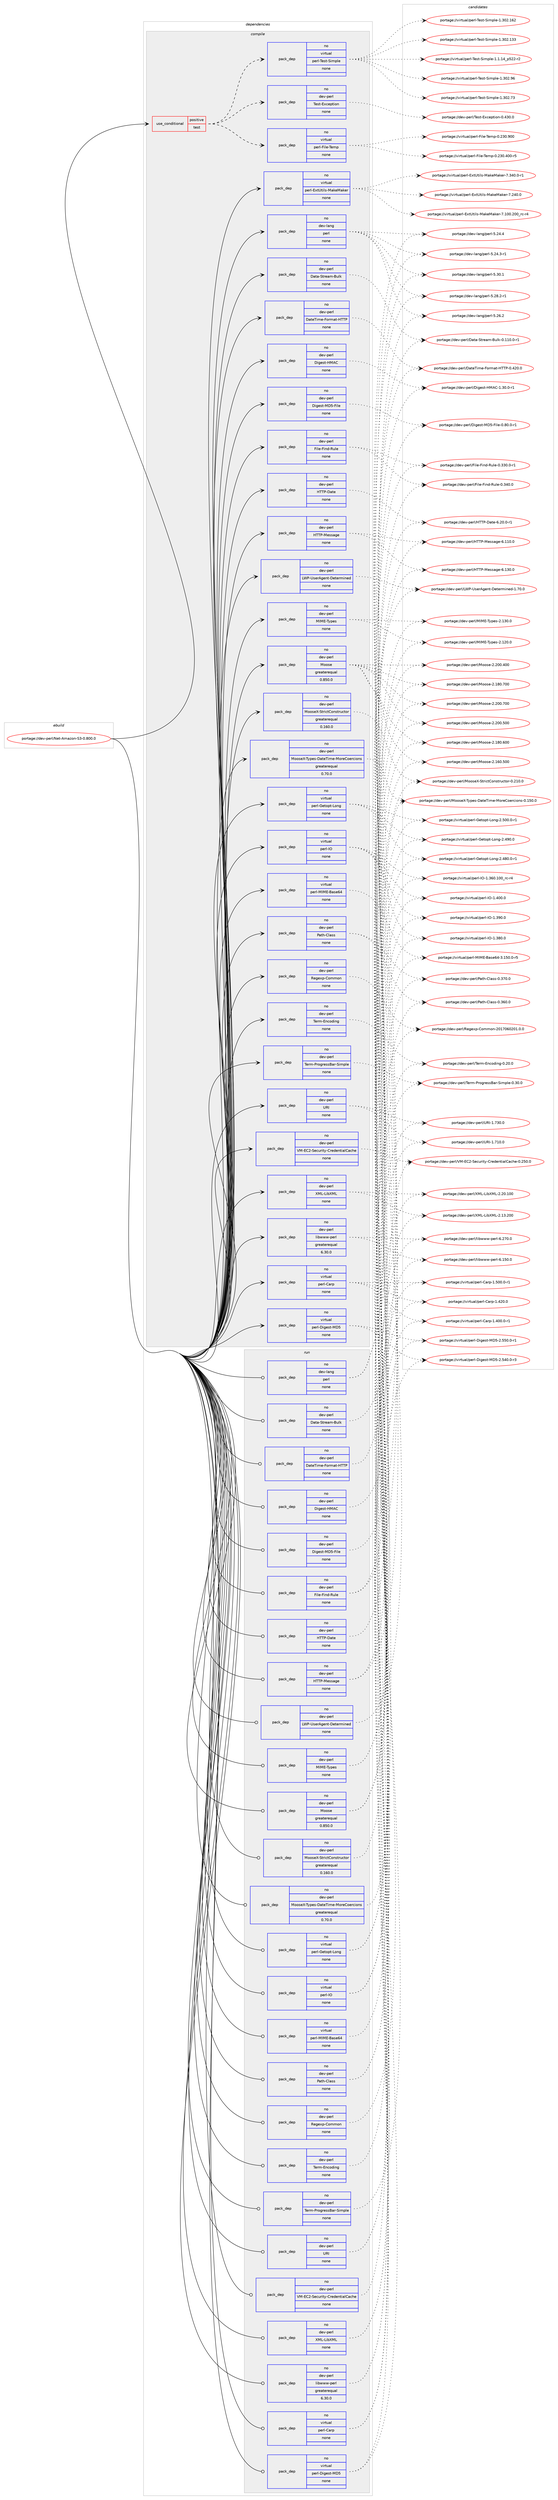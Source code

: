 digraph prolog {

# *************
# Graph options
# *************

newrank=true;
concentrate=true;
compound=true;
graph [rankdir=LR,fontname=Helvetica,fontsize=10,ranksep=1.5];#, ranksep=2.5, nodesep=0.2];
edge  [arrowhead=vee];
node  [fontname=Helvetica,fontsize=10];

# **********
# The ebuild
# **********

subgraph cluster_leftcol {
color=gray;
rank=same;
label=<<i>ebuild</i>>;
id [label="portage://dev-perl/Net-Amazon-S3-0.800.0", color=red, width=4, href="../dev-perl/Net-Amazon-S3-0.800.0.svg"];
}

# ****************
# The dependencies
# ****************

subgraph cluster_midcol {
color=gray;
label=<<i>dependencies</i>>;
subgraph cluster_compile {
fillcolor="#eeeeee";
style=filled;
label=<<i>compile</i>>;
subgraph cond121804 {
dependency486829 [label=<<TABLE BORDER="0" CELLBORDER="1" CELLSPACING="0" CELLPADDING="4"><TR><TD ROWSPAN="3" CELLPADDING="10">use_conditional</TD></TR><TR><TD>positive</TD></TR><TR><TD>test</TD></TR></TABLE>>, shape=none, color=red];
subgraph pack359947 {
dependency486830 [label=<<TABLE BORDER="0" CELLBORDER="1" CELLSPACING="0" CELLPADDING="4" WIDTH="220"><TR><TD ROWSPAN="6" CELLPADDING="30">pack_dep</TD></TR><TR><TD WIDTH="110">no</TD></TR><TR><TD>virtual</TD></TR><TR><TD>perl-File-Temp</TD></TR><TR><TD>none</TD></TR><TR><TD></TD></TR></TABLE>>, shape=none, color=blue];
}
dependency486829:e -> dependency486830:w [weight=20,style="dashed",arrowhead="vee"];
subgraph pack359948 {
dependency486831 [label=<<TABLE BORDER="0" CELLBORDER="1" CELLSPACING="0" CELLPADDING="4" WIDTH="220"><TR><TD ROWSPAN="6" CELLPADDING="30">pack_dep</TD></TR><TR><TD WIDTH="110">no</TD></TR><TR><TD>dev-perl</TD></TR><TR><TD>Test-Exception</TD></TR><TR><TD>none</TD></TR><TR><TD></TD></TR></TABLE>>, shape=none, color=blue];
}
dependency486829:e -> dependency486831:w [weight=20,style="dashed",arrowhead="vee"];
subgraph pack359949 {
dependency486832 [label=<<TABLE BORDER="0" CELLBORDER="1" CELLSPACING="0" CELLPADDING="4" WIDTH="220"><TR><TD ROWSPAN="6" CELLPADDING="30">pack_dep</TD></TR><TR><TD WIDTH="110">no</TD></TR><TR><TD>virtual</TD></TR><TR><TD>perl-Test-Simple</TD></TR><TR><TD>none</TD></TR><TR><TD></TD></TR></TABLE>>, shape=none, color=blue];
}
dependency486829:e -> dependency486832:w [weight=20,style="dashed",arrowhead="vee"];
}
id:e -> dependency486829:w [weight=20,style="solid",arrowhead="vee"];
subgraph pack359950 {
dependency486833 [label=<<TABLE BORDER="0" CELLBORDER="1" CELLSPACING="0" CELLPADDING="4" WIDTH="220"><TR><TD ROWSPAN="6" CELLPADDING="30">pack_dep</TD></TR><TR><TD WIDTH="110">no</TD></TR><TR><TD>dev-lang</TD></TR><TR><TD>perl</TD></TR><TR><TD>none</TD></TR><TR><TD></TD></TR></TABLE>>, shape=none, color=blue];
}
id:e -> dependency486833:w [weight=20,style="solid",arrowhead="vee"];
subgraph pack359951 {
dependency486834 [label=<<TABLE BORDER="0" CELLBORDER="1" CELLSPACING="0" CELLPADDING="4" WIDTH="220"><TR><TD ROWSPAN="6" CELLPADDING="30">pack_dep</TD></TR><TR><TD WIDTH="110">no</TD></TR><TR><TD>dev-perl</TD></TR><TR><TD>Data-Stream-Bulk</TD></TR><TR><TD>none</TD></TR><TR><TD></TD></TR></TABLE>>, shape=none, color=blue];
}
id:e -> dependency486834:w [weight=20,style="solid",arrowhead="vee"];
subgraph pack359952 {
dependency486835 [label=<<TABLE BORDER="0" CELLBORDER="1" CELLSPACING="0" CELLPADDING="4" WIDTH="220"><TR><TD ROWSPAN="6" CELLPADDING="30">pack_dep</TD></TR><TR><TD WIDTH="110">no</TD></TR><TR><TD>dev-perl</TD></TR><TR><TD>DateTime-Format-HTTP</TD></TR><TR><TD>none</TD></TR><TR><TD></TD></TR></TABLE>>, shape=none, color=blue];
}
id:e -> dependency486835:w [weight=20,style="solid",arrowhead="vee"];
subgraph pack359953 {
dependency486836 [label=<<TABLE BORDER="0" CELLBORDER="1" CELLSPACING="0" CELLPADDING="4" WIDTH="220"><TR><TD ROWSPAN="6" CELLPADDING="30">pack_dep</TD></TR><TR><TD WIDTH="110">no</TD></TR><TR><TD>dev-perl</TD></TR><TR><TD>Digest-HMAC</TD></TR><TR><TD>none</TD></TR><TR><TD></TD></TR></TABLE>>, shape=none, color=blue];
}
id:e -> dependency486836:w [weight=20,style="solid",arrowhead="vee"];
subgraph pack359954 {
dependency486837 [label=<<TABLE BORDER="0" CELLBORDER="1" CELLSPACING="0" CELLPADDING="4" WIDTH="220"><TR><TD ROWSPAN="6" CELLPADDING="30">pack_dep</TD></TR><TR><TD WIDTH="110">no</TD></TR><TR><TD>dev-perl</TD></TR><TR><TD>Digest-MD5-File</TD></TR><TR><TD>none</TD></TR><TR><TD></TD></TR></TABLE>>, shape=none, color=blue];
}
id:e -> dependency486837:w [weight=20,style="solid",arrowhead="vee"];
subgraph pack359955 {
dependency486838 [label=<<TABLE BORDER="0" CELLBORDER="1" CELLSPACING="0" CELLPADDING="4" WIDTH="220"><TR><TD ROWSPAN="6" CELLPADDING="30">pack_dep</TD></TR><TR><TD WIDTH="110">no</TD></TR><TR><TD>dev-perl</TD></TR><TR><TD>File-Find-Rule</TD></TR><TR><TD>none</TD></TR><TR><TD></TD></TR></TABLE>>, shape=none, color=blue];
}
id:e -> dependency486838:w [weight=20,style="solid",arrowhead="vee"];
subgraph pack359956 {
dependency486839 [label=<<TABLE BORDER="0" CELLBORDER="1" CELLSPACING="0" CELLPADDING="4" WIDTH="220"><TR><TD ROWSPAN="6" CELLPADDING="30">pack_dep</TD></TR><TR><TD WIDTH="110">no</TD></TR><TR><TD>dev-perl</TD></TR><TR><TD>HTTP-Date</TD></TR><TR><TD>none</TD></TR><TR><TD></TD></TR></TABLE>>, shape=none, color=blue];
}
id:e -> dependency486839:w [weight=20,style="solid",arrowhead="vee"];
subgraph pack359957 {
dependency486840 [label=<<TABLE BORDER="0" CELLBORDER="1" CELLSPACING="0" CELLPADDING="4" WIDTH="220"><TR><TD ROWSPAN="6" CELLPADDING="30">pack_dep</TD></TR><TR><TD WIDTH="110">no</TD></TR><TR><TD>dev-perl</TD></TR><TR><TD>HTTP-Message</TD></TR><TR><TD>none</TD></TR><TR><TD></TD></TR></TABLE>>, shape=none, color=blue];
}
id:e -> dependency486840:w [weight=20,style="solid",arrowhead="vee"];
subgraph pack359958 {
dependency486841 [label=<<TABLE BORDER="0" CELLBORDER="1" CELLSPACING="0" CELLPADDING="4" WIDTH="220"><TR><TD ROWSPAN="6" CELLPADDING="30">pack_dep</TD></TR><TR><TD WIDTH="110">no</TD></TR><TR><TD>dev-perl</TD></TR><TR><TD>LWP-UserAgent-Determined</TD></TR><TR><TD>none</TD></TR><TR><TD></TD></TR></TABLE>>, shape=none, color=blue];
}
id:e -> dependency486841:w [weight=20,style="solid",arrowhead="vee"];
subgraph pack359959 {
dependency486842 [label=<<TABLE BORDER="0" CELLBORDER="1" CELLSPACING="0" CELLPADDING="4" WIDTH="220"><TR><TD ROWSPAN="6" CELLPADDING="30">pack_dep</TD></TR><TR><TD WIDTH="110">no</TD></TR><TR><TD>dev-perl</TD></TR><TR><TD>MIME-Types</TD></TR><TR><TD>none</TD></TR><TR><TD></TD></TR></TABLE>>, shape=none, color=blue];
}
id:e -> dependency486842:w [weight=20,style="solid",arrowhead="vee"];
subgraph pack359960 {
dependency486843 [label=<<TABLE BORDER="0" CELLBORDER="1" CELLSPACING="0" CELLPADDING="4" WIDTH="220"><TR><TD ROWSPAN="6" CELLPADDING="30">pack_dep</TD></TR><TR><TD WIDTH="110">no</TD></TR><TR><TD>dev-perl</TD></TR><TR><TD>Moose</TD></TR><TR><TD>greaterequal</TD></TR><TR><TD>0.850.0</TD></TR></TABLE>>, shape=none, color=blue];
}
id:e -> dependency486843:w [weight=20,style="solid",arrowhead="vee"];
subgraph pack359961 {
dependency486844 [label=<<TABLE BORDER="0" CELLBORDER="1" CELLSPACING="0" CELLPADDING="4" WIDTH="220"><TR><TD ROWSPAN="6" CELLPADDING="30">pack_dep</TD></TR><TR><TD WIDTH="110">no</TD></TR><TR><TD>dev-perl</TD></TR><TR><TD>MooseX-StrictConstructor</TD></TR><TR><TD>greaterequal</TD></TR><TR><TD>0.160.0</TD></TR></TABLE>>, shape=none, color=blue];
}
id:e -> dependency486844:w [weight=20,style="solid",arrowhead="vee"];
subgraph pack359962 {
dependency486845 [label=<<TABLE BORDER="0" CELLBORDER="1" CELLSPACING="0" CELLPADDING="4" WIDTH="220"><TR><TD ROWSPAN="6" CELLPADDING="30">pack_dep</TD></TR><TR><TD WIDTH="110">no</TD></TR><TR><TD>dev-perl</TD></TR><TR><TD>MooseX-Types-DateTime-MoreCoercions</TD></TR><TR><TD>greaterequal</TD></TR><TR><TD>0.70.0</TD></TR></TABLE>>, shape=none, color=blue];
}
id:e -> dependency486845:w [weight=20,style="solid",arrowhead="vee"];
subgraph pack359963 {
dependency486846 [label=<<TABLE BORDER="0" CELLBORDER="1" CELLSPACING="0" CELLPADDING="4" WIDTH="220"><TR><TD ROWSPAN="6" CELLPADDING="30">pack_dep</TD></TR><TR><TD WIDTH="110">no</TD></TR><TR><TD>dev-perl</TD></TR><TR><TD>Path-Class</TD></TR><TR><TD>none</TD></TR><TR><TD></TD></TR></TABLE>>, shape=none, color=blue];
}
id:e -> dependency486846:w [weight=20,style="solid",arrowhead="vee"];
subgraph pack359964 {
dependency486847 [label=<<TABLE BORDER="0" CELLBORDER="1" CELLSPACING="0" CELLPADDING="4" WIDTH="220"><TR><TD ROWSPAN="6" CELLPADDING="30">pack_dep</TD></TR><TR><TD WIDTH="110">no</TD></TR><TR><TD>dev-perl</TD></TR><TR><TD>Regexp-Common</TD></TR><TR><TD>none</TD></TR><TR><TD></TD></TR></TABLE>>, shape=none, color=blue];
}
id:e -> dependency486847:w [weight=20,style="solid",arrowhead="vee"];
subgraph pack359965 {
dependency486848 [label=<<TABLE BORDER="0" CELLBORDER="1" CELLSPACING="0" CELLPADDING="4" WIDTH="220"><TR><TD ROWSPAN="6" CELLPADDING="30">pack_dep</TD></TR><TR><TD WIDTH="110">no</TD></TR><TR><TD>dev-perl</TD></TR><TR><TD>Term-Encoding</TD></TR><TR><TD>none</TD></TR><TR><TD></TD></TR></TABLE>>, shape=none, color=blue];
}
id:e -> dependency486848:w [weight=20,style="solid",arrowhead="vee"];
subgraph pack359966 {
dependency486849 [label=<<TABLE BORDER="0" CELLBORDER="1" CELLSPACING="0" CELLPADDING="4" WIDTH="220"><TR><TD ROWSPAN="6" CELLPADDING="30">pack_dep</TD></TR><TR><TD WIDTH="110">no</TD></TR><TR><TD>dev-perl</TD></TR><TR><TD>Term-ProgressBar-Simple</TD></TR><TR><TD>none</TD></TR><TR><TD></TD></TR></TABLE>>, shape=none, color=blue];
}
id:e -> dependency486849:w [weight=20,style="solid",arrowhead="vee"];
subgraph pack359967 {
dependency486850 [label=<<TABLE BORDER="0" CELLBORDER="1" CELLSPACING="0" CELLPADDING="4" WIDTH="220"><TR><TD ROWSPAN="6" CELLPADDING="30">pack_dep</TD></TR><TR><TD WIDTH="110">no</TD></TR><TR><TD>dev-perl</TD></TR><TR><TD>URI</TD></TR><TR><TD>none</TD></TR><TR><TD></TD></TR></TABLE>>, shape=none, color=blue];
}
id:e -> dependency486850:w [weight=20,style="solid",arrowhead="vee"];
subgraph pack359968 {
dependency486851 [label=<<TABLE BORDER="0" CELLBORDER="1" CELLSPACING="0" CELLPADDING="4" WIDTH="220"><TR><TD ROWSPAN="6" CELLPADDING="30">pack_dep</TD></TR><TR><TD WIDTH="110">no</TD></TR><TR><TD>dev-perl</TD></TR><TR><TD>VM-EC2-Security-CredentialCache</TD></TR><TR><TD>none</TD></TR><TR><TD></TD></TR></TABLE>>, shape=none, color=blue];
}
id:e -> dependency486851:w [weight=20,style="solid",arrowhead="vee"];
subgraph pack359969 {
dependency486852 [label=<<TABLE BORDER="0" CELLBORDER="1" CELLSPACING="0" CELLPADDING="4" WIDTH="220"><TR><TD ROWSPAN="6" CELLPADDING="30">pack_dep</TD></TR><TR><TD WIDTH="110">no</TD></TR><TR><TD>dev-perl</TD></TR><TR><TD>XML-LibXML</TD></TR><TR><TD>none</TD></TR><TR><TD></TD></TR></TABLE>>, shape=none, color=blue];
}
id:e -> dependency486852:w [weight=20,style="solid",arrowhead="vee"];
subgraph pack359970 {
dependency486853 [label=<<TABLE BORDER="0" CELLBORDER="1" CELLSPACING="0" CELLPADDING="4" WIDTH="220"><TR><TD ROWSPAN="6" CELLPADDING="30">pack_dep</TD></TR><TR><TD WIDTH="110">no</TD></TR><TR><TD>dev-perl</TD></TR><TR><TD>libwww-perl</TD></TR><TR><TD>greaterequal</TD></TR><TR><TD>6.30.0</TD></TR></TABLE>>, shape=none, color=blue];
}
id:e -> dependency486853:w [weight=20,style="solid",arrowhead="vee"];
subgraph pack359971 {
dependency486854 [label=<<TABLE BORDER="0" CELLBORDER="1" CELLSPACING="0" CELLPADDING="4" WIDTH="220"><TR><TD ROWSPAN="6" CELLPADDING="30">pack_dep</TD></TR><TR><TD WIDTH="110">no</TD></TR><TR><TD>virtual</TD></TR><TR><TD>perl-Carp</TD></TR><TR><TD>none</TD></TR><TR><TD></TD></TR></TABLE>>, shape=none, color=blue];
}
id:e -> dependency486854:w [weight=20,style="solid",arrowhead="vee"];
subgraph pack359972 {
dependency486855 [label=<<TABLE BORDER="0" CELLBORDER="1" CELLSPACING="0" CELLPADDING="4" WIDTH="220"><TR><TD ROWSPAN="6" CELLPADDING="30">pack_dep</TD></TR><TR><TD WIDTH="110">no</TD></TR><TR><TD>virtual</TD></TR><TR><TD>perl-Digest-MD5</TD></TR><TR><TD>none</TD></TR><TR><TD></TD></TR></TABLE>>, shape=none, color=blue];
}
id:e -> dependency486855:w [weight=20,style="solid",arrowhead="vee"];
subgraph pack359973 {
dependency486856 [label=<<TABLE BORDER="0" CELLBORDER="1" CELLSPACING="0" CELLPADDING="4" WIDTH="220"><TR><TD ROWSPAN="6" CELLPADDING="30">pack_dep</TD></TR><TR><TD WIDTH="110">no</TD></TR><TR><TD>virtual</TD></TR><TR><TD>perl-ExtUtils-MakeMaker</TD></TR><TR><TD>none</TD></TR><TR><TD></TD></TR></TABLE>>, shape=none, color=blue];
}
id:e -> dependency486856:w [weight=20,style="solid",arrowhead="vee"];
subgraph pack359974 {
dependency486857 [label=<<TABLE BORDER="0" CELLBORDER="1" CELLSPACING="0" CELLPADDING="4" WIDTH="220"><TR><TD ROWSPAN="6" CELLPADDING="30">pack_dep</TD></TR><TR><TD WIDTH="110">no</TD></TR><TR><TD>virtual</TD></TR><TR><TD>perl-Getopt-Long</TD></TR><TR><TD>none</TD></TR><TR><TD></TD></TR></TABLE>>, shape=none, color=blue];
}
id:e -> dependency486857:w [weight=20,style="solid",arrowhead="vee"];
subgraph pack359975 {
dependency486858 [label=<<TABLE BORDER="0" CELLBORDER="1" CELLSPACING="0" CELLPADDING="4" WIDTH="220"><TR><TD ROWSPAN="6" CELLPADDING="30">pack_dep</TD></TR><TR><TD WIDTH="110">no</TD></TR><TR><TD>virtual</TD></TR><TR><TD>perl-IO</TD></TR><TR><TD>none</TD></TR><TR><TD></TD></TR></TABLE>>, shape=none, color=blue];
}
id:e -> dependency486858:w [weight=20,style="solid",arrowhead="vee"];
subgraph pack359976 {
dependency486859 [label=<<TABLE BORDER="0" CELLBORDER="1" CELLSPACING="0" CELLPADDING="4" WIDTH="220"><TR><TD ROWSPAN="6" CELLPADDING="30">pack_dep</TD></TR><TR><TD WIDTH="110">no</TD></TR><TR><TD>virtual</TD></TR><TR><TD>perl-MIME-Base64</TD></TR><TR><TD>none</TD></TR><TR><TD></TD></TR></TABLE>>, shape=none, color=blue];
}
id:e -> dependency486859:w [weight=20,style="solid",arrowhead="vee"];
}
subgraph cluster_compileandrun {
fillcolor="#eeeeee";
style=filled;
label=<<i>compile and run</i>>;
}
subgraph cluster_run {
fillcolor="#eeeeee";
style=filled;
label=<<i>run</i>>;
subgraph pack359977 {
dependency486860 [label=<<TABLE BORDER="0" CELLBORDER="1" CELLSPACING="0" CELLPADDING="4" WIDTH="220"><TR><TD ROWSPAN="6" CELLPADDING="30">pack_dep</TD></TR><TR><TD WIDTH="110">no</TD></TR><TR><TD>dev-lang</TD></TR><TR><TD>perl</TD></TR><TR><TD>none</TD></TR><TR><TD></TD></TR></TABLE>>, shape=none, color=blue];
}
id:e -> dependency486860:w [weight=20,style="solid",arrowhead="odot"];
subgraph pack359978 {
dependency486861 [label=<<TABLE BORDER="0" CELLBORDER="1" CELLSPACING="0" CELLPADDING="4" WIDTH="220"><TR><TD ROWSPAN="6" CELLPADDING="30">pack_dep</TD></TR><TR><TD WIDTH="110">no</TD></TR><TR><TD>dev-perl</TD></TR><TR><TD>Data-Stream-Bulk</TD></TR><TR><TD>none</TD></TR><TR><TD></TD></TR></TABLE>>, shape=none, color=blue];
}
id:e -> dependency486861:w [weight=20,style="solid",arrowhead="odot"];
subgraph pack359979 {
dependency486862 [label=<<TABLE BORDER="0" CELLBORDER="1" CELLSPACING="0" CELLPADDING="4" WIDTH="220"><TR><TD ROWSPAN="6" CELLPADDING="30">pack_dep</TD></TR><TR><TD WIDTH="110">no</TD></TR><TR><TD>dev-perl</TD></TR><TR><TD>DateTime-Format-HTTP</TD></TR><TR><TD>none</TD></TR><TR><TD></TD></TR></TABLE>>, shape=none, color=blue];
}
id:e -> dependency486862:w [weight=20,style="solid",arrowhead="odot"];
subgraph pack359980 {
dependency486863 [label=<<TABLE BORDER="0" CELLBORDER="1" CELLSPACING="0" CELLPADDING="4" WIDTH="220"><TR><TD ROWSPAN="6" CELLPADDING="30">pack_dep</TD></TR><TR><TD WIDTH="110">no</TD></TR><TR><TD>dev-perl</TD></TR><TR><TD>Digest-HMAC</TD></TR><TR><TD>none</TD></TR><TR><TD></TD></TR></TABLE>>, shape=none, color=blue];
}
id:e -> dependency486863:w [weight=20,style="solid",arrowhead="odot"];
subgraph pack359981 {
dependency486864 [label=<<TABLE BORDER="0" CELLBORDER="1" CELLSPACING="0" CELLPADDING="4" WIDTH="220"><TR><TD ROWSPAN="6" CELLPADDING="30">pack_dep</TD></TR><TR><TD WIDTH="110">no</TD></TR><TR><TD>dev-perl</TD></TR><TR><TD>Digest-MD5-File</TD></TR><TR><TD>none</TD></TR><TR><TD></TD></TR></TABLE>>, shape=none, color=blue];
}
id:e -> dependency486864:w [weight=20,style="solid",arrowhead="odot"];
subgraph pack359982 {
dependency486865 [label=<<TABLE BORDER="0" CELLBORDER="1" CELLSPACING="0" CELLPADDING="4" WIDTH="220"><TR><TD ROWSPAN="6" CELLPADDING="30">pack_dep</TD></TR><TR><TD WIDTH="110">no</TD></TR><TR><TD>dev-perl</TD></TR><TR><TD>File-Find-Rule</TD></TR><TR><TD>none</TD></TR><TR><TD></TD></TR></TABLE>>, shape=none, color=blue];
}
id:e -> dependency486865:w [weight=20,style="solid",arrowhead="odot"];
subgraph pack359983 {
dependency486866 [label=<<TABLE BORDER="0" CELLBORDER="1" CELLSPACING="0" CELLPADDING="4" WIDTH="220"><TR><TD ROWSPAN="6" CELLPADDING="30">pack_dep</TD></TR><TR><TD WIDTH="110">no</TD></TR><TR><TD>dev-perl</TD></TR><TR><TD>HTTP-Date</TD></TR><TR><TD>none</TD></TR><TR><TD></TD></TR></TABLE>>, shape=none, color=blue];
}
id:e -> dependency486866:w [weight=20,style="solid",arrowhead="odot"];
subgraph pack359984 {
dependency486867 [label=<<TABLE BORDER="0" CELLBORDER="1" CELLSPACING="0" CELLPADDING="4" WIDTH="220"><TR><TD ROWSPAN="6" CELLPADDING="30">pack_dep</TD></TR><TR><TD WIDTH="110">no</TD></TR><TR><TD>dev-perl</TD></TR><TR><TD>HTTP-Message</TD></TR><TR><TD>none</TD></TR><TR><TD></TD></TR></TABLE>>, shape=none, color=blue];
}
id:e -> dependency486867:w [weight=20,style="solid",arrowhead="odot"];
subgraph pack359985 {
dependency486868 [label=<<TABLE BORDER="0" CELLBORDER="1" CELLSPACING="0" CELLPADDING="4" WIDTH="220"><TR><TD ROWSPAN="6" CELLPADDING="30">pack_dep</TD></TR><TR><TD WIDTH="110">no</TD></TR><TR><TD>dev-perl</TD></TR><TR><TD>LWP-UserAgent-Determined</TD></TR><TR><TD>none</TD></TR><TR><TD></TD></TR></TABLE>>, shape=none, color=blue];
}
id:e -> dependency486868:w [weight=20,style="solid",arrowhead="odot"];
subgraph pack359986 {
dependency486869 [label=<<TABLE BORDER="0" CELLBORDER="1" CELLSPACING="0" CELLPADDING="4" WIDTH="220"><TR><TD ROWSPAN="6" CELLPADDING="30">pack_dep</TD></TR><TR><TD WIDTH="110">no</TD></TR><TR><TD>dev-perl</TD></TR><TR><TD>MIME-Types</TD></TR><TR><TD>none</TD></TR><TR><TD></TD></TR></TABLE>>, shape=none, color=blue];
}
id:e -> dependency486869:w [weight=20,style="solid",arrowhead="odot"];
subgraph pack359987 {
dependency486870 [label=<<TABLE BORDER="0" CELLBORDER="1" CELLSPACING="0" CELLPADDING="4" WIDTH="220"><TR><TD ROWSPAN="6" CELLPADDING="30">pack_dep</TD></TR><TR><TD WIDTH="110">no</TD></TR><TR><TD>dev-perl</TD></TR><TR><TD>Moose</TD></TR><TR><TD>greaterequal</TD></TR><TR><TD>0.850.0</TD></TR></TABLE>>, shape=none, color=blue];
}
id:e -> dependency486870:w [weight=20,style="solid",arrowhead="odot"];
subgraph pack359988 {
dependency486871 [label=<<TABLE BORDER="0" CELLBORDER="1" CELLSPACING="0" CELLPADDING="4" WIDTH="220"><TR><TD ROWSPAN="6" CELLPADDING="30">pack_dep</TD></TR><TR><TD WIDTH="110">no</TD></TR><TR><TD>dev-perl</TD></TR><TR><TD>MooseX-StrictConstructor</TD></TR><TR><TD>greaterequal</TD></TR><TR><TD>0.160.0</TD></TR></TABLE>>, shape=none, color=blue];
}
id:e -> dependency486871:w [weight=20,style="solid",arrowhead="odot"];
subgraph pack359989 {
dependency486872 [label=<<TABLE BORDER="0" CELLBORDER="1" CELLSPACING="0" CELLPADDING="4" WIDTH="220"><TR><TD ROWSPAN="6" CELLPADDING="30">pack_dep</TD></TR><TR><TD WIDTH="110">no</TD></TR><TR><TD>dev-perl</TD></TR><TR><TD>MooseX-Types-DateTime-MoreCoercions</TD></TR><TR><TD>greaterequal</TD></TR><TR><TD>0.70.0</TD></TR></TABLE>>, shape=none, color=blue];
}
id:e -> dependency486872:w [weight=20,style="solid",arrowhead="odot"];
subgraph pack359990 {
dependency486873 [label=<<TABLE BORDER="0" CELLBORDER="1" CELLSPACING="0" CELLPADDING="4" WIDTH="220"><TR><TD ROWSPAN="6" CELLPADDING="30">pack_dep</TD></TR><TR><TD WIDTH="110">no</TD></TR><TR><TD>dev-perl</TD></TR><TR><TD>Path-Class</TD></TR><TR><TD>none</TD></TR><TR><TD></TD></TR></TABLE>>, shape=none, color=blue];
}
id:e -> dependency486873:w [weight=20,style="solid",arrowhead="odot"];
subgraph pack359991 {
dependency486874 [label=<<TABLE BORDER="0" CELLBORDER="1" CELLSPACING="0" CELLPADDING="4" WIDTH="220"><TR><TD ROWSPAN="6" CELLPADDING="30">pack_dep</TD></TR><TR><TD WIDTH="110">no</TD></TR><TR><TD>dev-perl</TD></TR><TR><TD>Regexp-Common</TD></TR><TR><TD>none</TD></TR><TR><TD></TD></TR></TABLE>>, shape=none, color=blue];
}
id:e -> dependency486874:w [weight=20,style="solid",arrowhead="odot"];
subgraph pack359992 {
dependency486875 [label=<<TABLE BORDER="0" CELLBORDER="1" CELLSPACING="0" CELLPADDING="4" WIDTH="220"><TR><TD ROWSPAN="6" CELLPADDING="30">pack_dep</TD></TR><TR><TD WIDTH="110">no</TD></TR><TR><TD>dev-perl</TD></TR><TR><TD>Term-Encoding</TD></TR><TR><TD>none</TD></TR><TR><TD></TD></TR></TABLE>>, shape=none, color=blue];
}
id:e -> dependency486875:w [weight=20,style="solid",arrowhead="odot"];
subgraph pack359993 {
dependency486876 [label=<<TABLE BORDER="0" CELLBORDER="1" CELLSPACING="0" CELLPADDING="4" WIDTH="220"><TR><TD ROWSPAN="6" CELLPADDING="30">pack_dep</TD></TR><TR><TD WIDTH="110">no</TD></TR><TR><TD>dev-perl</TD></TR><TR><TD>Term-ProgressBar-Simple</TD></TR><TR><TD>none</TD></TR><TR><TD></TD></TR></TABLE>>, shape=none, color=blue];
}
id:e -> dependency486876:w [weight=20,style="solid",arrowhead="odot"];
subgraph pack359994 {
dependency486877 [label=<<TABLE BORDER="0" CELLBORDER="1" CELLSPACING="0" CELLPADDING="4" WIDTH="220"><TR><TD ROWSPAN="6" CELLPADDING="30">pack_dep</TD></TR><TR><TD WIDTH="110">no</TD></TR><TR><TD>dev-perl</TD></TR><TR><TD>URI</TD></TR><TR><TD>none</TD></TR><TR><TD></TD></TR></TABLE>>, shape=none, color=blue];
}
id:e -> dependency486877:w [weight=20,style="solid",arrowhead="odot"];
subgraph pack359995 {
dependency486878 [label=<<TABLE BORDER="0" CELLBORDER="1" CELLSPACING="0" CELLPADDING="4" WIDTH="220"><TR><TD ROWSPAN="6" CELLPADDING="30">pack_dep</TD></TR><TR><TD WIDTH="110">no</TD></TR><TR><TD>dev-perl</TD></TR><TR><TD>VM-EC2-Security-CredentialCache</TD></TR><TR><TD>none</TD></TR><TR><TD></TD></TR></TABLE>>, shape=none, color=blue];
}
id:e -> dependency486878:w [weight=20,style="solid",arrowhead="odot"];
subgraph pack359996 {
dependency486879 [label=<<TABLE BORDER="0" CELLBORDER="1" CELLSPACING="0" CELLPADDING="4" WIDTH="220"><TR><TD ROWSPAN="6" CELLPADDING="30">pack_dep</TD></TR><TR><TD WIDTH="110">no</TD></TR><TR><TD>dev-perl</TD></TR><TR><TD>XML-LibXML</TD></TR><TR><TD>none</TD></TR><TR><TD></TD></TR></TABLE>>, shape=none, color=blue];
}
id:e -> dependency486879:w [weight=20,style="solid",arrowhead="odot"];
subgraph pack359997 {
dependency486880 [label=<<TABLE BORDER="0" CELLBORDER="1" CELLSPACING="0" CELLPADDING="4" WIDTH="220"><TR><TD ROWSPAN="6" CELLPADDING="30">pack_dep</TD></TR><TR><TD WIDTH="110">no</TD></TR><TR><TD>dev-perl</TD></TR><TR><TD>libwww-perl</TD></TR><TR><TD>greaterequal</TD></TR><TR><TD>6.30.0</TD></TR></TABLE>>, shape=none, color=blue];
}
id:e -> dependency486880:w [weight=20,style="solid",arrowhead="odot"];
subgraph pack359998 {
dependency486881 [label=<<TABLE BORDER="0" CELLBORDER="1" CELLSPACING="0" CELLPADDING="4" WIDTH="220"><TR><TD ROWSPAN="6" CELLPADDING="30">pack_dep</TD></TR><TR><TD WIDTH="110">no</TD></TR><TR><TD>virtual</TD></TR><TR><TD>perl-Carp</TD></TR><TR><TD>none</TD></TR><TR><TD></TD></TR></TABLE>>, shape=none, color=blue];
}
id:e -> dependency486881:w [weight=20,style="solid",arrowhead="odot"];
subgraph pack359999 {
dependency486882 [label=<<TABLE BORDER="0" CELLBORDER="1" CELLSPACING="0" CELLPADDING="4" WIDTH="220"><TR><TD ROWSPAN="6" CELLPADDING="30">pack_dep</TD></TR><TR><TD WIDTH="110">no</TD></TR><TR><TD>virtual</TD></TR><TR><TD>perl-Digest-MD5</TD></TR><TR><TD>none</TD></TR><TR><TD></TD></TR></TABLE>>, shape=none, color=blue];
}
id:e -> dependency486882:w [weight=20,style="solid",arrowhead="odot"];
subgraph pack360000 {
dependency486883 [label=<<TABLE BORDER="0" CELLBORDER="1" CELLSPACING="0" CELLPADDING="4" WIDTH="220"><TR><TD ROWSPAN="6" CELLPADDING="30">pack_dep</TD></TR><TR><TD WIDTH="110">no</TD></TR><TR><TD>virtual</TD></TR><TR><TD>perl-Getopt-Long</TD></TR><TR><TD>none</TD></TR><TR><TD></TD></TR></TABLE>>, shape=none, color=blue];
}
id:e -> dependency486883:w [weight=20,style="solid",arrowhead="odot"];
subgraph pack360001 {
dependency486884 [label=<<TABLE BORDER="0" CELLBORDER="1" CELLSPACING="0" CELLPADDING="4" WIDTH="220"><TR><TD ROWSPAN="6" CELLPADDING="30">pack_dep</TD></TR><TR><TD WIDTH="110">no</TD></TR><TR><TD>virtual</TD></TR><TR><TD>perl-IO</TD></TR><TR><TD>none</TD></TR><TR><TD></TD></TR></TABLE>>, shape=none, color=blue];
}
id:e -> dependency486884:w [weight=20,style="solid",arrowhead="odot"];
subgraph pack360002 {
dependency486885 [label=<<TABLE BORDER="0" CELLBORDER="1" CELLSPACING="0" CELLPADDING="4" WIDTH="220"><TR><TD ROWSPAN="6" CELLPADDING="30">pack_dep</TD></TR><TR><TD WIDTH="110">no</TD></TR><TR><TD>virtual</TD></TR><TR><TD>perl-MIME-Base64</TD></TR><TR><TD>none</TD></TR><TR><TD></TD></TR></TABLE>>, shape=none, color=blue];
}
id:e -> dependency486885:w [weight=20,style="solid",arrowhead="odot"];
}
}

# **************
# The candidates
# **************

subgraph cluster_choices {
rank=same;
color=gray;
label=<<i>candidates</i>>;

subgraph choice359947 {
color=black;
nodesep=1;
choice11810511411611797108471121011141084570105108101458410110911245484650514846574848 [label="portage://virtual/perl-File-Temp-0.230.900", color=red, width=4,href="../virtual/perl-File-Temp-0.230.900.svg"];
choice118105114116117971084711210111410845701051081014584101109112454846505148465248484511453 [label="portage://virtual/perl-File-Temp-0.230.400-r5", color=red, width=4,href="../virtual/perl-File-Temp-0.230.400-r5.svg"];
dependency486830:e -> choice11810511411611797108471121011141084570105108101458410110911245484650514846574848:w [style=dotted,weight="100"];
dependency486830:e -> choice118105114116117971084711210111410845701051081014584101109112454846505148465248484511453:w [style=dotted,weight="100"];
}
subgraph choice359948 {
color=black;
nodesep=1;
choice1001011184511210111410847841011151164569120991011121161051111104548465251484648 [label="portage://dev-perl/Test-Exception-0.430.0", color=red, width=4,href="../dev-perl/Test-Exception-0.430.0.svg"];
dependency486831:e -> choice1001011184511210111410847841011151164569120991011121161051111104548465251484648:w [style=dotted,weight="100"];
}
subgraph choice359949 {
color=black;
nodesep=1;
choice118105114116117971084711210111410845841011151164583105109112108101454946514850465754 [label="portage://virtual/perl-Test-Simple-1.302.96", color=red, width=4,href="../virtual/perl-Test-Simple-1.302.96.svg"];
choice118105114116117971084711210111410845841011151164583105109112108101454946514850465551 [label="portage://virtual/perl-Test-Simple-1.302.73", color=red, width=4,href="../virtual/perl-Test-Simple-1.302.73.svg"];
choice11810511411611797108471121011141084584101115116458310510911210810145494651485046495450 [label="portage://virtual/perl-Test-Simple-1.302.162", color=red, width=4,href="../virtual/perl-Test-Simple-1.302.162.svg"];
choice11810511411611797108471121011141084584101115116458310510911210810145494651485046495151 [label="portage://virtual/perl-Test-Simple-1.302.133", color=red, width=4,href="../virtual/perl-Test-Simple-1.302.133.svg"];
choice11810511411611797108471121011141084584101115116458310510911210810145494649464952951125350504511450 [label="portage://virtual/perl-Test-Simple-1.1.14_p522-r2", color=red, width=4,href="../virtual/perl-Test-Simple-1.1.14_p522-r2.svg"];
dependency486832:e -> choice118105114116117971084711210111410845841011151164583105109112108101454946514850465754:w [style=dotted,weight="100"];
dependency486832:e -> choice118105114116117971084711210111410845841011151164583105109112108101454946514850465551:w [style=dotted,weight="100"];
dependency486832:e -> choice11810511411611797108471121011141084584101115116458310510911210810145494651485046495450:w [style=dotted,weight="100"];
dependency486832:e -> choice11810511411611797108471121011141084584101115116458310510911210810145494651485046495151:w [style=dotted,weight="100"];
dependency486832:e -> choice11810511411611797108471121011141084584101115116458310510911210810145494649464952951125350504511450:w [style=dotted,weight="100"];
}
subgraph choice359950 {
color=black;
nodesep=1;
choice10010111845108971101034711210111410845534651484649 [label="portage://dev-lang/perl-5.30.1", color=red, width=4,href="../dev-lang/perl-5.30.1.svg"];
choice100101118451089711010347112101114108455346505646504511449 [label="portage://dev-lang/perl-5.28.2-r1", color=red, width=4,href="../dev-lang/perl-5.28.2-r1.svg"];
choice10010111845108971101034711210111410845534650544650 [label="portage://dev-lang/perl-5.26.2", color=red, width=4,href="../dev-lang/perl-5.26.2.svg"];
choice10010111845108971101034711210111410845534650524652 [label="portage://dev-lang/perl-5.24.4", color=red, width=4,href="../dev-lang/perl-5.24.4.svg"];
choice100101118451089711010347112101114108455346505246514511449 [label="portage://dev-lang/perl-5.24.3-r1", color=red, width=4,href="../dev-lang/perl-5.24.3-r1.svg"];
dependency486833:e -> choice10010111845108971101034711210111410845534651484649:w [style=dotted,weight="100"];
dependency486833:e -> choice100101118451089711010347112101114108455346505646504511449:w [style=dotted,weight="100"];
dependency486833:e -> choice10010111845108971101034711210111410845534650544650:w [style=dotted,weight="100"];
dependency486833:e -> choice10010111845108971101034711210111410845534650524652:w [style=dotted,weight="100"];
dependency486833:e -> choice100101118451089711010347112101114108455346505246514511449:w [style=dotted,weight="100"];
}
subgraph choice359951 {
color=black;
nodesep=1;
choice1001011184511210111410847689711697458311611410197109456611710810745484649494846484511449 [label="portage://dev-perl/Data-Stream-Bulk-0.110.0-r1", color=red, width=4,href="../dev-perl/Data-Stream-Bulk-0.110.0-r1.svg"];
dependency486834:e -> choice1001011184511210111410847689711697458311611410197109456611710810745484649494846484511449:w [style=dotted,weight="100"];
}
subgraph choice359952 {
color=black;
nodesep=1;
choice100101118451121011141084768971161018410510910145701111141099711645728484804548465250484648 [label="portage://dev-perl/DateTime-Format-HTTP-0.420.0", color=red, width=4,href="../dev-perl/DateTime-Format-HTTP-0.420.0.svg"];
dependency486835:e -> choice100101118451121011141084768971161018410510910145701111141099711645728484804548465250484648:w [style=dotted,weight="100"];
}
subgraph choice359953 {
color=black;
nodesep=1;
choice1001011184511210111410847681051031011151164572776567454946514846484511449 [label="portage://dev-perl/Digest-HMAC-1.30.0-r1", color=red, width=4,href="../dev-perl/Digest-HMAC-1.30.0-r1.svg"];
dependency486836:e -> choice1001011184511210111410847681051031011151164572776567454946514846484511449:w [style=dotted,weight="100"];
}
subgraph choice359954 {
color=black;
nodesep=1;
choice100101118451121011141084768105103101115116457768534570105108101454846564846484511449 [label="portage://dev-perl/Digest-MD5-File-0.80.0-r1", color=red, width=4,href="../dev-perl/Digest-MD5-File-0.80.0-r1.svg"];
dependency486837:e -> choice100101118451121011141084768105103101115116457768534570105108101454846564846484511449:w [style=dotted,weight="100"];
}
subgraph choice359955 {
color=black;
nodesep=1;
choice100101118451121011141084770105108101457010511010045821171081014548465152484648 [label="portage://dev-perl/File-Find-Rule-0.340.0", color=red, width=4,href="../dev-perl/File-Find-Rule-0.340.0.svg"];
choice1001011184511210111410847701051081014570105110100458211710810145484651514846484511449 [label="portage://dev-perl/File-Find-Rule-0.330.0-r1", color=red, width=4,href="../dev-perl/File-Find-Rule-0.330.0-r1.svg"];
dependency486838:e -> choice100101118451121011141084770105108101457010511010045821171081014548465152484648:w [style=dotted,weight="100"];
dependency486838:e -> choice1001011184511210111410847701051081014570105110100458211710810145484651514846484511449:w [style=dotted,weight="100"];
}
subgraph choice359956 {
color=black;
nodesep=1;
choice100101118451121011141084772848480456897116101455446504846484511449 [label="portage://dev-perl/HTTP-Date-6.20.0-r1", color=red, width=4,href="../dev-perl/HTTP-Date-6.20.0-r1.svg"];
dependency486839:e -> choice100101118451121011141084772848480456897116101455446504846484511449:w [style=dotted,weight="100"];
}
subgraph choice359957 {
color=black;
nodesep=1;
choice1001011184511210111410847728484804577101115115971031014554464951484648 [label="portage://dev-perl/HTTP-Message-6.130.0", color=red, width=4,href="../dev-perl/HTTP-Message-6.130.0.svg"];
choice1001011184511210111410847728484804577101115115971031014554464949484648 [label="portage://dev-perl/HTTP-Message-6.110.0", color=red, width=4,href="../dev-perl/HTTP-Message-6.110.0.svg"];
dependency486840:e -> choice1001011184511210111410847728484804577101115115971031014554464951484648:w [style=dotted,weight="100"];
dependency486840:e -> choice1001011184511210111410847728484804577101115115971031014554464949484648:w [style=dotted,weight="100"];
}
subgraph choice359958 {
color=black;
nodesep=1;
choice1001011184511210111410847768780458511510111465103101110116456810111610111410910511010110045494655484648 [label="portage://dev-perl/LWP-UserAgent-Determined-1.70.0", color=red, width=4,href="../dev-perl/LWP-UserAgent-Determined-1.70.0.svg"];
dependency486841:e -> choice1001011184511210111410847768780458511510111465103101110116456810111610111410910511010110045494655484648:w [style=dotted,weight="100"];
}
subgraph choice359959 {
color=black;
nodesep=1;
choice10010111845112101114108477773776945841211121011154550464951484648 [label="portage://dev-perl/MIME-Types-2.130.0", color=red, width=4,href="../dev-perl/MIME-Types-2.130.0.svg"];
choice10010111845112101114108477773776945841211121011154550464950484648 [label="portage://dev-perl/MIME-Types-2.120.0", color=red, width=4,href="../dev-perl/MIME-Types-2.120.0.svg"];
dependency486842:e -> choice10010111845112101114108477773776945841211121011154550464951484648:w [style=dotted,weight="100"];
dependency486842:e -> choice10010111845112101114108477773776945841211121011154550464950484648:w [style=dotted,weight="100"];
}
subgraph choice359960 {
color=black;
nodesep=1;
choice10010111845112101114108477711111111510145504650484846554848 [label="portage://dev-perl/Moose-2.200.700", color=red, width=4,href="../dev-perl/Moose-2.200.700.svg"];
choice10010111845112101114108477711111111510145504650484846534848 [label="portage://dev-perl/Moose-2.200.500", color=red, width=4,href="../dev-perl/Moose-2.200.500.svg"];
choice10010111845112101114108477711111111510145504650484846524848 [label="portage://dev-perl/Moose-2.200.400", color=red, width=4,href="../dev-perl/Moose-2.200.400.svg"];
choice10010111845112101114108477711111111510145504649564846554848 [label="portage://dev-perl/Moose-2.180.700", color=red, width=4,href="../dev-perl/Moose-2.180.700.svg"];
choice10010111845112101114108477711111111510145504649564846544848 [label="portage://dev-perl/Moose-2.180.600", color=red, width=4,href="../dev-perl/Moose-2.180.600.svg"];
choice10010111845112101114108477711111111510145504649544846534848 [label="portage://dev-perl/Moose-2.160.500", color=red, width=4,href="../dev-perl/Moose-2.160.500.svg"];
dependency486843:e -> choice10010111845112101114108477711111111510145504650484846554848:w [style=dotted,weight="100"];
dependency486843:e -> choice10010111845112101114108477711111111510145504650484846534848:w [style=dotted,weight="100"];
dependency486843:e -> choice10010111845112101114108477711111111510145504650484846524848:w [style=dotted,weight="100"];
dependency486843:e -> choice10010111845112101114108477711111111510145504649564846554848:w [style=dotted,weight="100"];
dependency486843:e -> choice10010111845112101114108477711111111510145504649564846544848:w [style=dotted,weight="100"];
dependency486843:e -> choice10010111845112101114108477711111111510145504649544846534848:w [style=dotted,weight="100"];
}
subgraph choice359961 {
color=black;
nodesep=1;
choice1001011184511210111410847771111111151018845831161141059911667111110115116114117991161111144548465049484648 [label="portage://dev-perl/MooseX-StrictConstructor-0.210.0", color=red, width=4,href="../dev-perl/MooseX-StrictConstructor-0.210.0.svg"];
dependency486844:e -> choice1001011184511210111410847771111111151018845831161141059911667111110115116114117991161111144548465049484648:w [style=dotted,weight="100"];
}
subgraph choice359962 {
color=black;
nodesep=1;
choice10010111845112101114108477711111111510188458412111210111545689711610184105109101457711111410167111101114991051111101154548464953484648 [label="portage://dev-perl/MooseX-Types-DateTime-MoreCoercions-0.150.0", color=red, width=4,href="../dev-perl/MooseX-Types-DateTime-MoreCoercions-0.150.0.svg"];
dependency486845:e -> choice10010111845112101114108477711111111510188458412111210111545689711610184105109101457711111410167111101114991051111101154548464953484648:w [style=dotted,weight="100"];
}
subgraph choice359963 {
color=black;
nodesep=1;
choice100101118451121011141084780971161044567108971151154548465155484648 [label="portage://dev-perl/Path-Class-0.370.0", color=red, width=4,href="../dev-perl/Path-Class-0.370.0.svg"];
choice100101118451121011141084780971161044567108971151154548465154484648 [label="portage://dev-perl/Path-Class-0.360.0", color=red, width=4,href="../dev-perl/Path-Class-0.360.0.svg"];
dependency486846:e -> choice100101118451121011141084780971161044567108971151154548465155484648:w [style=dotted,weight="100"];
dependency486846:e -> choice100101118451121011141084780971161044567108971151154548465154484648:w [style=dotted,weight="100"];
}
subgraph choice359964 {
color=black;
nodesep=1;
choice1001011184511210111410847821011031011201124567111109109111110455048495548544850484946484648 [label="portage://dev-perl/Regexp-Common-2017060201.0.0", color=red, width=4,href="../dev-perl/Regexp-Common-2017060201.0.0.svg"];
dependency486847:e -> choice1001011184511210111410847821011031011201124567111109109111110455048495548544850484946484648:w [style=dotted,weight="100"];
}
subgraph choice359965 {
color=black;
nodesep=1;
choice10010111845112101114108478410111410945691109911110010511010345484650484648 [label="portage://dev-perl/Term-Encoding-0.20.0", color=red, width=4,href="../dev-perl/Term-Encoding-0.20.0.svg"];
dependency486848:e -> choice10010111845112101114108478410111410945691109911110010511010345484650484648:w [style=dotted,weight="100"];
}
subgraph choice359966 {
color=black;
nodesep=1;
choice10010111845112101114108478410111410945801141111031141011151156697114458310510911210810145484651484648 [label="portage://dev-perl/Term-ProgressBar-Simple-0.30.0", color=red, width=4,href="../dev-perl/Term-ProgressBar-Simple-0.30.0.svg"];
dependency486849:e -> choice10010111845112101114108478410111410945801141111031141011151156697114458310510911210810145484651484648:w [style=dotted,weight="100"];
}
subgraph choice359967 {
color=black;
nodesep=1;
choice10010111845112101114108478582734549465551484648 [label="portage://dev-perl/URI-1.730.0", color=red, width=4,href="../dev-perl/URI-1.730.0.svg"];
choice10010111845112101114108478582734549465549484648 [label="portage://dev-perl/URI-1.710.0", color=red, width=4,href="../dev-perl/URI-1.710.0.svg"];
dependency486850:e -> choice10010111845112101114108478582734549465551484648:w [style=dotted,weight="100"];
dependency486850:e -> choice10010111845112101114108478582734549465549484648:w [style=dotted,weight="100"];
}
subgraph choice359968 {
color=black;
nodesep=1;
choice10010111845112101114108478677456967504583101991171141051161214567114101100101110116105971086797991041014548465053484648 [label="portage://dev-perl/VM-EC2-Security-CredentialCache-0.250.0", color=red, width=4,href="../dev-perl/VM-EC2-Security-CredentialCache-0.250.0.svg"];
dependency486851:e -> choice10010111845112101114108478677456967504583101991171141051161214567114101100101110116105971086797991041014548465053484648:w [style=dotted,weight="100"];
}
subgraph choice359969 {
color=black;
nodesep=1;
choice1001011184511210111410847887776457610598887776455046504846494848 [label="portage://dev-perl/XML-LibXML-2.20.100", color=red, width=4,href="../dev-perl/XML-LibXML-2.20.100.svg"];
choice1001011184511210111410847887776457610598887776455046495146504848 [label="portage://dev-perl/XML-LibXML-2.13.200", color=red, width=4,href="../dev-perl/XML-LibXML-2.13.200.svg"];
dependency486852:e -> choice1001011184511210111410847887776457610598887776455046504846494848:w [style=dotted,weight="100"];
dependency486852:e -> choice1001011184511210111410847887776457610598887776455046495146504848:w [style=dotted,weight="100"];
}
subgraph choice359970 {
color=black;
nodesep=1;
choice100101118451121011141084710810598119119119451121011141084554465055484648 [label="portage://dev-perl/libwww-perl-6.270.0", color=red, width=4,href="../dev-perl/libwww-perl-6.270.0.svg"];
choice100101118451121011141084710810598119119119451121011141084554464953484648 [label="portage://dev-perl/libwww-perl-6.150.0", color=red, width=4,href="../dev-perl/libwww-perl-6.150.0.svg"];
dependency486853:e -> choice100101118451121011141084710810598119119119451121011141084554465055484648:w [style=dotted,weight="100"];
dependency486853:e -> choice100101118451121011141084710810598119119119451121011141084554464953484648:w [style=dotted,weight="100"];
}
subgraph choice359971 {
color=black;
nodesep=1;
choice118105114116117971084711210111410845679711411245494653484846484511449 [label="portage://virtual/perl-Carp-1.500.0-r1", color=red, width=4,href="../virtual/perl-Carp-1.500.0-r1.svg"];
choice11810511411611797108471121011141084567971141124549465250484648 [label="portage://virtual/perl-Carp-1.420.0", color=red, width=4,href="../virtual/perl-Carp-1.420.0.svg"];
choice118105114116117971084711210111410845679711411245494652484846484511449 [label="portage://virtual/perl-Carp-1.400.0-r1", color=red, width=4,href="../virtual/perl-Carp-1.400.0-r1.svg"];
dependency486854:e -> choice118105114116117971084711210111410845679711411245494653484846484511449:w [style=dotted,weight="100"];
dependency486854:e -> choice11810511411611797108471121011141084567971141124549465250484648:w [style=dotted,weight="100"];
dependency486854:e -> choice118105114116117971084711210111410845679711411245494652484846484511449:w [style=dotted,weight="100"];
}
subgraph choice359972 {
color=black;
nodesep=1;
choice118105114116117971084711210111410845681051031011151164577685345504653534846484511449 [label="portage://virtual/perl-Digest-MD5-2.550.0-r1", color=red, width=4,href="../virtual/perl-Digest-MD5-2.550.0-r1.svg"];
choice118105114116117971084711210111410845681051031011151164577685345504653524846484511451 [label="portage://virtual/perl-Digest-MD5-2.540.0-r3", color=red, width=4,href="../virtual/perl-Digest-MD5-2.540.0-r3.svg"];
dependency486855:e -> choice118105114116117971084711210111410845681051031011151164577685345504653534846484511449:w [style=dotted,weight="100"];
dependency486855:e -> choice118105114116117971084711210111410845681051031011151164577685345504653524846484511451:w [style=dotted,weight="100"];
}
subgraph choice359973 {
color=black;
nodesep=1;
choice1181051141161179710847112101114108456912011685116105108115457797107101779710710111445554651524846484511449 [label="portage://virtual/perl-ExtUtils-MakeMaker-7.340.0-r1", color=red, width=4,href="../virtual/perl-ExtUtils-MakeMaker-7.340.0-r1.svg"];
choice118105114116117971084711210111410845691201168511610510811545779710710177971071011144555465052484648 [label="portage://virtual/perl-ExtUtils-MakeMaker-7.240.0", color=red, width=4,href="../virtual/perl-ExtUtils-MakeMaker-7.240.0.svg"];
choice118105114116117971084711210111410845691201168511610510811545779710710177971071011144555464948484650484895114994511452 [label="portage://virtual/perl-ExtUtils-MakeMaker-7.100.200_rc-r4", color=red, width=4,href="../virtual/perl-ExtUtils-MakeMaker-7.100.200_rc-r4.svg"];
dependency486856:e -> choice1181051141161179710847112101114108456912011685116105108115457797107101779710710111445554651524846484511449:w [style=dotted,weight="100"];
dependency486856:e -> choice118105114116117971084711210111410845691201168511610510811545779710710177971071011144555465052484648:w [style=dotted,weight="100"];
dependency486856:e -> choice118105114116117971084711210111410845691201168511610510811545779710710177971071011144555464948484650484895114994511452:w [style=dotted,weight="100"];
}
subgraph choice359974 {
color=black;
nodesep=1;
choice11810511411611797108471121011141084571101116111112116457611111010345504653484846484511449 [label="portage://virtual/perl-Getopt-Long-2.500.0-r1", color=red, width=4,href="../virtual/perl-Getopt-Long-2.500.0-r1.svg"];
choice1181051141161179710847112101114108457110111611111211645761111101034550465257484648 [label="portage://virtual/perl-Getopt-Long-2.490.0", color=red, width=4,href="../virtual/perl-Getopt-Long-2.490.0.svg"];
choice11810511411611797108471121011141084571101116111112116457611111010345504652564846484511449 [label="portage://virtual/perl-Getopt-Long-2.480.0-r1", color=red, width=4,href="../virtual/perl-Getopt-Long-2.480.0-r1.svg"];
dependency486857:e -> choice11810511411611797108471121011141084571101116111112116457611111010345504653484846484511449:w [style=dotted,weight="100"];
dependency486857:e -> choice1181051141161179710847112101114108457110111611111211645761111101034550465257484648:w [style=dotted,weight="100"];
dependency486857:e -> choice11810511411611797108471121011141084571101116111112116457611111010345504652564846484511449:w [style=dotted,weight="100"];
}
subgraph choice359975 {
color=black;
nodesep=1;
choice11810511411611797108471121011141084573794549465248484648 [label="portage://virtual/perl-IO-1.400.0", color=red, width=4,href="../virtual/perl-IO-1.400.0.svg"];
choice11810511411611797108471121011141084573794549465157484648 [label="portage://virtual/perl-IO-1.390.0", color=red, width=4,href="../virtual/perl-IO-1.390.0.svg"];
choice11810511411611797108471121011141084573794549465156484648 [label="portage://virtual/perl-IO-1.380.0", color=red, width=4,href="../virtual/perl-IO-1.380.0.svg"];
choice11810511411611797108471121011141084573794549465154484649484895114994511452 [label="portage://virtual/perl-IO-1.360.100_rc-r4", color=red, width=4,href="../virtual/perl-IO-1.360.100_rc-r4.svg"];
dependency486858:e -> choice11810511411611797108471121011141084573794549465248484648:w [style=dotted,weight="100"];
dependency486858:e -> choice11810511411611797108471121011141084573794549465157484648:w [style=dotted,weight="100"];
dependency486858:e -> choice11810511411611797108471121011141084573794549465156484648:w [style=dotted,weight="100"];
dependency486858:e -> choice11810511411611797108471121011141084573794549465154484649484895114994511452:w [style=dotted,weight="100"];
}
subgraph choice359976 {
color=black;
nodesep=1;
choice11810511411611797108471121011141084577737769456697115101545245514649534846484511453 [label="portage://virtual/perl-MIME-Base64-3.150.0-r5", color=red, width=4,href="../virtual/perl-MIME-Base64-3.150.0-r5.svg"];
dependency486859:e -> choice11810511411611797108471121011141084577737769456697115101545245514649534846484511453:w [style=dotted,weight="100"];
}
subgraph choice359977 {
color=black;
nodesep=1;
choice10010111845108971101034711210111410845534651484649 [label="portage://dev-lang/perl-5.30.1", color=red, width=4,href="../dev-lang/perl-5.30.1.svg"];
choice100101118451089711010347112101114108455346505646504511449 [label="portage://dev-lang/perl-5.28.2-r1", color=red, width=4,href="../dev-lang/perl-5.28.2-r1.svg"];
choice10010111845108971101034711210111410845534650544650 [label="portage://dev-lang/perl-5.26.2", color=red, width=4,href="../dev-lang/perl-5.26.2.svg"];
choice10010111845108971101034711210111410845534650524652 [label="portage://dev-lang/perl-5.24.4", color=red, width=4,href="../dev-lang/perl-5.24.4.svg"];
choice100101118451089711010347112101114108455346505246514511449 [label="portage://dev-lang/perl-5.24.3-r1", color=red, width=4,href="../dev-lang/perl-5.24.3-r1.svg"];
dependency486860:e -> choice10010111845108971101034711210111410845534651484649:w [style=dotted,weight="100"];
dependency486860:e -> choice100101118451089711010347112101114108455346505646504511449:w [style=dotted,weight="100"];
dependency486860:e -> choice10010111845108971101034711210111410845534650544650:w [style=dotted,weight="100"];
dependency486860:e -> choice10010111845108971101034711210111410845534650524652:w [style=dotted,weight="100"];
dependency486860:e -> choice100101118451089711010347112101114108455346505246514511449:w [style=dotted,weight="100"];
}
subgraph choice359978 {
color=black;
nodesep=1;
choice1001011184511210111410847689711697458311611410197109456611710810745484649494846484511449 [label="portage://dev-perl/Data-Stream-Bulk-0.110.0-r1", color=red, width=4,href="../dev-perl/Data-Stream-Bulk-0.110.0-r1.svg"];
dependency486861:e -> choice1001011184511210111410847689711697458311611410197109456611710810745484649494846484511449:w [style=dotted,weight="100"];
}
subgraph choice359979 {
color=black;
nodesep=1;
choice100101118451121011141084768971161018410510910145701111141099711645728484804548465250484648 [label="portage://dev-perl/DateTime-Format-HTTP-0.420.0", color=red, width=4,href="../dev-perl/DateTime-Format-HTTP-0.420.0.svg"];
dependency486862:e -> choice100101118451121011141084768971161018410510910145701111141099711645728484804548465250484648:w [style=dotted,weight="100"];
}
subgraph choice359980 {
color=black;
nodesep=1;
choice1001011184511210111410847681051031011151164572776567454946514846484511449 [label="portage://dev-perl/Digest-HMAC-1.30.0-r1", color=red, width=4,href="../dev-perl/Digest-HMAC-1.30.0-r1.svg"];
dependency486863:e -> choice1001011184511210111410847681051031011151164572776567454946514846484511449:w [style=dotted,weight="100"];
}
subgraph choice359981 {
color=black;
nodesep=1;
choice100101118451121011141084768105103101115116457768534570105108101454846564846484511449 [label="portage://dev-perl/Digest-MD5-File-0.80.0-r1", color=red, width=4,href="../dev-perl/Digest-MD5-File-0.80.0-r1.svg"];
dependency486864:e -> choice100101118451121011141084768105103101115116457768534570105108101454846564846484511449:w [style=dotted,weight="100"];
}
subgraph choice359982 {
color=black;
nodesep=1;
choice100101118451121011141084770105108101457010511010045821171081014548465152484648 [label="portage://dev-perl/File-Find-Rule-0.340.0", color=red, width=4,href="../dev-perl/File-Find-Rule-0.340.0.svg"];
choice1001011184511210111410847701051081014570105110100458211710810145484651514846484511449 [label="portage://dev-perl/File-Find-Rule-0.330.0-r1", color=red, width=4,href="../dev-perl/File-Find-Rule-0.330.0-r1.svg"];
dependency486865:e -> choice100101118451121011141084770105108101457010511010045821171081014548465152484648:w [style=dotted,weight="100"];
dependency486865:e -> choice1001011184511210111410847701051081014570105110100458211710810145484651514846484511449:w [style=dotted,weight="100"];
}
subgraph choice359983 {
color=black;
nodesep=1;
choice100101118451121011141084772848480456897116101455446504846484511449 [label="portage://dev-perl/HTTP-Date-6.20.0-r1", color=red, width=4,href="../dev-perl/HTTP-Date-6.20.0-r1.svg"];
dependency486866:e -> choice100101118451121011141084772848480456897116101455446504846484511449:w [style=dotted,weight="100"];
}
subgraph choice359984 {
color=black;
nodesep=1;
choice1001011184511210111410847728484804577101115115971031014554464951484648 [label="portage://dev-perl/HTTP-Message-6.130.0", color=red, width=4,href="../dev-perl/HTTP-Message-6.130.0.svg"];
choice1001011184511210111410847728484804577101115115971031014554464949484648 [label="portage://dev-perl/HTTP-Message-6.110.0", color=red, width=4,href="../dev-perl/HTTP-Message-6.110.0.svg"];
dependency486867:e -> choice1001011184511210111410847728484804577101115115971031014554464951484648:w [style=dotted,weight="100"];
dependency486867:e -> choice1001011184511210111410847728484804577101115115971031014554464949484648:w [style=dotted,weight="100"];
}
subgraph choice359985 {
color=black;
nodesep=1;
choice1001011184511210111410847768780458511510111465103101110116456810111610111410910511010110045494655484648 [label="portage://dev-perl/LWP-UserAgent-Determined-1.70.0", color=red, width=4,href="../dev-perl/LWP-UserAgent-Determined-1.70.0.svg"];
dependency486868:e -> choice1001011184511210111410847768780458511510111465103101110116456810111610111410910511010110045494655484648:w [style=dotted,weight="100"];
}
subgraph choice359986 {
color=black;
nodesep=1;
choice10010111845112101114108477773776945841211121011154550464951484648 [label="portage://dev-perl/MIME-Types-2.130.0", color=red, width=4,href="../dev-perl/MIME-Types-2.130.0.svg"];
choice10010111845112101114108477773776945841211121011154550464950484648 [label="portage://dev-perl/MIME-Types-2.120.0", color=red, width=4,href="../dev-perl/MIME-Types-2.120.0.svg"];
dependency486869:e -> choice10010111845112101114108477773776945841211121011154550464951484648:w [style=dotted,weight="100"];
dependency486869:e -> choice10010111845112101114108477773776945841211121011154550464950484648:w [style=dotted,weight="100"];
}
subgraph choice359987 {
color=black;
nodesep=1;
choice10010111845112101114108477711111111510145504650484846554848 [label="portage://dev-perl/Moose-2.200.700", color=red, width=4,href="../dev-perl/Moose-2.200.700.svg"];
choice10010111845112101114108477711111111510145504650484846534848 [label="portage://dev-perl/Moose-2.200.500", color=red, width=4,href="../dev-perl/Moose-2.200.500.svg"];
choice10010111845112101114108477711111111510145504650484846524848 [label="portage://dev-perl/Moose-2.200.400", color=red, width=4,href="../dev-perl/Moose-2.200.400.svg"];
choice10010111845112101114108477711111111510145504649564846554848 [label="portage://dev-perl/Moose-2.180.700", color=red, width=4,href="../dev-perl/Moose-2.180.700.svg"];
choice10010111845112101114108477711111111510145504649564846544848 [label="portage://dev-perl/Moose-2.180.600", color=red, width=4,href="../dev-perl/Moose-2.180.600.svg"];
choice10010111845112101114108477711111111510145504649544846534848 [label="portage://dev-perl/Moose-2.160.500", color=red, width=4,href="../dev-perl/Moose-2.160.500.svg"];
dependency486870:e -> choice10010111845112101114108477711111111510145504650484846554848:w [style=dotted,weight="100"];
dependency486870:e -> choice10010111845112101114108477711111111510145504650484846534848:w [style=dotted,weight="100"];
dependency486870:e -> choice10010111845112101114108477711111111510145504650484846524848:w [style=dotted,weight="100"];
dependency486870:e -> choice10010111845112101114108477711111111510145504649564846554848:w [style=dotted,weight="100"];
dependency486870:e -> choice10010111845112101114108477711111111510145504649564846544848:w [style=dotted,weight="100"];
dependency486870:e -> choice10010111845112101114108477711111111510145504649544846534848:w [style=dotted,weight="100"];
}
subgraph choice359988 {
color=black;
nodesep=1;
choice1001011184511210111410847771111111151018845831161141059911667111110115116114117991161111144548465049484648 [label="portage://dev-perl/MooseX-StrictConstructor-0.210.0", color=red, width=4,href="../dev-perl/MooseX-StrictConstructor-0.210.0.svg"];
dependency486871:e -> choice1001011184511210111410847771111111151018845831161141059911667111110115116114117991161111144548465049484648:w [style=dotted,weight="100"];
}
subgraph choice359989 {
color=black;
nodesep=1;
choice10010111845112101114108477711111111510188458412111210111545689711610184105109101457711111410167111101114991051111101154548464953484648 [label="portage://dev-perl/MooseX-Types-DateTime-MoreCoercions-0.150.0", color=red, width=4,href="../dev-perl/MooseX-Types-DateTime-MoreCoercions-0.150.0.svg"];
dependency486872:e -> choice10010111845112101114108477711111111510188458412111210111545689711610184105109101457711111410167111101114991051111101154548464953484648:w [style=dotted,weight="100"];
}
subgraph choice359990 {
color=black;
nodesep=1;
choice100101118451121011141084780971161044567108971151154548465155484648 [label="portage://dev-perl/Path-Class-0.370.0", color=red, width=4,href="../dev-perl/Path-Class-0.370.0.svg"];
choice100101118451121011141084780971161044567108971151154548465154484648 [label="portage://dev-perl/Path-Class-0.360.0", color=red, width=4,href="../dev-perl/Path-Class-0.360.0.svg"];
dependency486873:e -> choice100101118451121011141084780971161044567108971151154548465155484648:w [style=dotted,weight="100"];
dependency486873:e -> choice100101118451121011141084780971161044567108971151154548465154484648:w [style=dotted,weight="100"];
}
subgraph choice359991 {
color=black;
nodesep=1;
choice1001011184511210111410847821011031011201124567111109109111110455048495548544850484946484648 [label="portage://dev-perl/Regexp-Common-2017060201.0.0", color=red, width=4,href="../dev-perl/Regexp-Common-2017060201.0.0.svg"];
dependency486874:e -> choice1001011184511210111410847821011031011201124567111109109111110455048495548544850484946484648:w [style=dotted,weight="100"];
}
subgraph choice359992 {
color=black;
nodesep=1;
choice10010111845112101114108478410111410945691109911110010511010345484650484648 [label="portage://dev-perl/Term-Encoding-0.20.0", color=red, width=4,href="../dev-perl/Term-Encoding-0.20.0.svg"];
dependency486875:e -> choice10010111845112101114108478410111410945691109911110010511010345484650484648:w [style=dotted,weight="100"];
}
subgraph choice359993 {
color=black;
nodesep=1;
choice10010111845112101114108478410111410945801141111031141011151156697114458310510911210810145484651484648 [label="portage://dev-perl/Term-ProgressBar-Simple-0.30.0", color=red, width=4,href="../dev-perl/Term-ProgressBar-Simple-0.30.0.svg"];
dependency486876:e -> choice10010111845112101114108478410111410945801141111031141011151156697114458310510911210810145484651484648:w [style=dotted,weight="100"];
}
subgraph choice359994 {
color=black;
nodesep=1;
choice10010111845112101114108478582734549465551484648 [label="portage://dev-perl/URI-1.730.0", color=red, width=4,href="../dev-perl/URI-1.730.0.svg"];
choice10010111845112101114108478582734549465549484648 [label="portage://dev-perl/URI-1.710.0", color=red, width=4,href="../dev-perl/URI-1.710.0.svg"];
dependency486877:e -> choice10010111845112101114108478582734549465551484648:w [style=dotted,weight="100"];
dependency486877:e -> choice10010111845112101114108478582734549465549484648:w [style=dotted,weight="100"];
}
subgraph choice359995 {
color=black;
nodesep=1;
choice10010111845112101114108478677456967504583101991171141051161214567114101100101110116105971086797991041014548465053484648 [label="portage://dev-perl/VM-EC2-Security-CredentialCache-0.250.0", color=red, width=4,href="../dev-perl/VM-EC2-Security-CredentialCache-0.250.0.svg"];
dependency486878:e -> choice10010111845112101114108478677456967504583101991171141051161214567114101100101110116105971086797991041014548465053484648:w [style=dotted,weight="100"];
}
subgraph choice359996 {
color=black;
nodesep=1;
choice1001011184511210111410847887776457610598887776455046504846494848 [label="portage://dev-perl/XML-LibXML-2.20.100", color=red, width=4,href="../dev-perl/XML-LibXML-2.20.100.svg"];
choice1001011184511210111410847887776457610598887776455046495146504848 [label="portage://dev-perl/XML-LibXML-2.13.200", color=red, width=4,href="../dev-perl/XML-LibXML-2.13.200.svg"];
dependency486879:e -> choice1001011184511210111410847887776457610598887776455046504846494848:w [style=dotted,weight="100"];
dependency486879:e -> choice1001011184511210111410847887776457610598887776455046495146504848:w [style=dotted,weight="100"];
}
subgraph choice359997 {
color=black;
nodesep=1;
choice100101118451121011141084710810598119119119451121011141084554465055484648 [label="portage://dev-perl/libwww-perl-6.270.0", color=red, width=4,href="../dev-perl/libwww-perl-6.270.0.svg"];
choice100101118451121011141084710810598119119119451121011141084554464953484648 [label="portage://dev-perl/libwww-perl-6.150.0", color=red, width=4,href="../dev-perl/libwww-perl-6.150.0.svg"];
dependency486880:e -> choice100101118451121011141084710810598119119119451121011141084554465055484648:w [style=dotted,weight="100"];
dependency486880:e -> choice100101118451121011141084710810598119119119451121011141084554464953484648:w [style=dotted,weight="100"];
}
subgraph choice359998 {
color=black;
nodesep=1;
choice118105114116117971084711210111410845679711411245494653484846484511449 [label="portage://virtual/perl-Carp-1.500.0-r1", color=red, width=4,href="../virtual/perl-Carp-1.500.0-r1.svg"];
choice11810511411611797108471121011141084567971141124549465250484648 [label="portage://virtual/perl-Carp-1.420.0", color=red, width=4,href="../virtual/perl-Carp-1.420.0.svg"];
choice118105114116117971084711210111410845679711411245494652484846484511449 [label="portage://virtual/perl-Carp-1.400.0-r1", color=red, width=4,href="../virtual/perl-Carp-1.400.0-r1.svg"];
dependency486881:e -> choice118105114116117971084711210111410845679711411245494653484846484511449:w [style=dotted,weight="100"];
dependency486881:e -> choice11810511411611797108471121011141084567971141124549465250484648:w [style=dotted,weight="100"];
dependency486881:e -> choice118105114116117971084711210111410845679711411245494652484846484511449:w [style=dotted,weight="100"];
}
subgraph choice359999 {
color=black;
nodesep=1;
choice118105114116117971084711210111410845681051031011151164577685345504653534846484511449 [label="portage://virtual/perl-Digest-MD5-2.550.0-r1", color=red, width=4,href="../virtual/perl-Digest-MD5-2.550.0-r1.svg"];
choice118105114116117971084711210111410845681051031011151164577685345504653524846484511451 [label="portage://virtual/perl-Digest-MD5-2.540.0-r3", color=red, width=4,href="../virtual/perl-Digest-MD5-2.540.0-r3.svg"];
dependency486882:e -> choice118105114116117971084711210111410845681051031011151164577685345504653534846484511449:w [style=dotted,weight="100"];
dependency486882:e -> choice118105114116117971084711210111410845681051031011151164577685345504653524846484511451:w [style=dotted,weight="100"];
}
subgraph choice360000 {
color=black;
nodesep=1;
choice11810511411611797108471121011141084571101116111112116457611111010345504653484846484511449 [label="portage://virtual/perl-Getopt-Long-2.500.0-r1", color=red, width=4,href="../virtual/perl-Getopt-Long-2.500.0-r1.svg"];
choice1181051141161179710847112101114108457110111611111211645761111101034550465257484648 [label="portage://virtual/perl-Getopt-Long-2.490.0", color=red, width=4,href="../virtual/perl-Getopt-Long-2.490.0.svg"];
choice11810511411611797108471121011141084571101116111112116457611111010345504652564846484511449 [label="portage://virtual/perl-Getopt-Long-2.480.0-r1", color=red, width=4,href="../virtual/perl-Getopt-Long-2.480.0-r1.svg"];
dependency486883:e -> choice11810511411611797108471121011141084571101116111112116457611111010345504653484846484511449:w [style=dotted,weight="100"];
dependency486883:e -> choice1181051141161179710847112101114108457110111611111211645761111101034550465257484648:w [style=dotted,weight="100"];
dependency486883:e -> choice11810511411611797108471121011141084571101116111112116457611111010345504652564846484511449:w [style=dotted,weight="100"];
}
subgraph choice360001 {
color=black;
nodesep=1;
choice11810511411611797108471121011141084573794549465248484648 [label="portage://virtual/perl-IO-1.400.0", color=red, width=4,href="../virtual/perl-IO-1.400.0.svg"];
choice11810511411611797108471121011141084573794549465157484648 [label="portage://virtual/perl-IO-1.390.0", color=red, width=4,href="../virtual/perl-IO-1.390.0.svg"];
choice11810511411611797108471121011141084573794549465156484648 [label="portage://virtual/perl-IO-1.380.0", color=red, width=4,href="../virtual/perl-IO-1.380.0.svg"];
choice11810511411611797108471121011141084573794549465154484649484895114994511452 [label="portage://virtual/perl-IO-1.360.100_rc-r4", color=red, width=4,href="../virtual/perl-IO-1.360.100_rc-r4.svg"];
dependency486884:e -> choice11810511411611797108471121011141084573794549465248484648:w [style=dotted,weight="100"];
dependency486884:e -> choice11810511411611797108471121011141084573794549465157484648:w [style=dotted,weight="100"];
dependency486884:e -> choice11810511411611797108471121011141084573794549465156484648:w [style=dotted,weight="100"];
dependency486884:e -> choice11810511411611797108471121011141084573794549465154484649484895114994511452:w [style=dotted,weight="100"];
}
subgraph choice360002 {
color=black;
nodesep=1;
choice11810511411611797108471121011141084577737769456697115101545245514649534846484511453 [label="portage://virtual/perl-MIME-Base64-3.150.0-r5", color=red, width=4,href="../virtual/perl-MIME-Base64-3.150.0-r5.svg"];
dependency486885:e -> choice11810511411611797108471121011141084577737769456697115101545245514649534846484511453:w [style=dotted,weight="100"];
}
}

}
